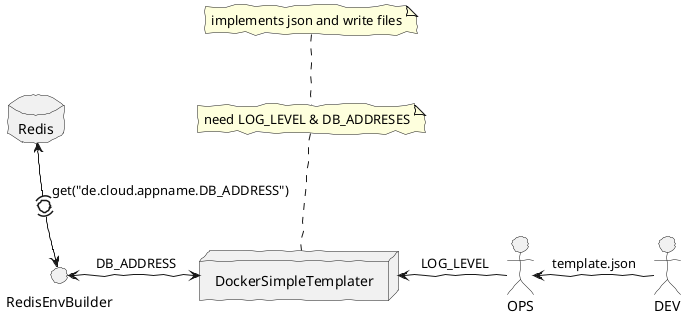 @startuml
skinparam handwritten true

database Redis
interface RedisEnvBuilder
actor OPS
actor DEV
node DockerSimpleTemplater


Redis <-(0)-> RedisEnvBuilder:get("de.cloud.appname.DB_ADDRESS")
DockerSimpleTemplater <- OPS:" LOG_LEVEL"
OPS <- DEV:"template.json"
note top: need LOG_LEVEL & DB_ADDRESES
RedisEnvBuilder <-> DockerSimpleTemplater:" DB_ADDRESS"
note top: implements json and write files


@enduml
